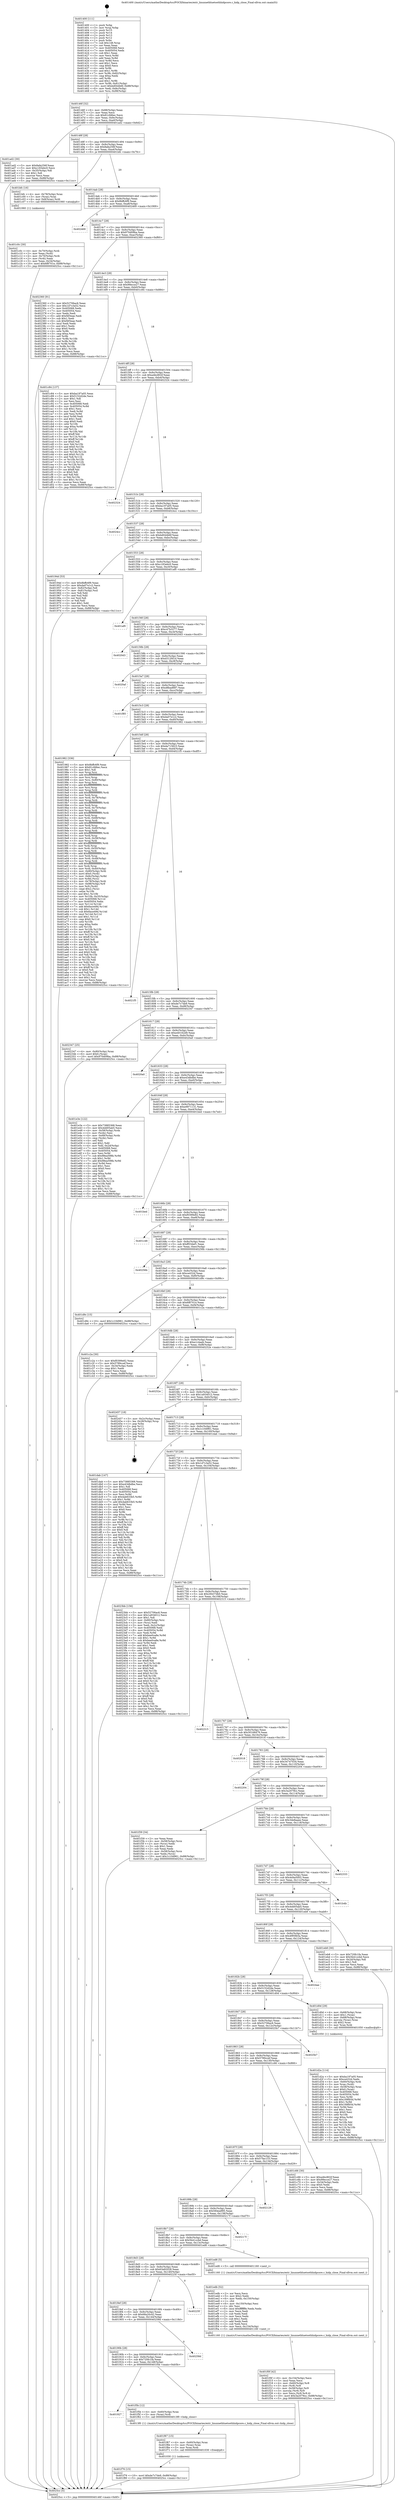 digraph "0x401400" {
  label = "0x401400 (/mnt/c/Users/mathe/Desktop/tcc/POCII/binaries/extr_linuxnetbluetoothhidpcore.c_hidp_close_Final-ollvm.out::main(0))"
  labelloc = "t"
  node[shape=record]

  Entry [label="",width=0.3,height=0.3,shape=circle,fillcolor=black,style=filled]
  "0x40146f" [label="{
     0x40146f [32]\l
     | [instrs]\l
     &nbsp;&nbsp;0x40146f \<+6\>: mov -0x88(%rbp),%eax\l
     &nbsp;&nbsp;0x401475 \<+2\>: mov %eax,%ecx\l
     &nbsp;&nbsp;0x401477 \<+6\>: sub $0x81cfd6ec,%ecx\l
     &nbsp;&nbsp;0x40147d \<+6\>: mov %eax,-0x9c(%rbp)\l
     &nbsp;&nbsp;0x401483 \<+6\>: mov %ecx,-0xa0(%rbp)\l
     &nbsp;&nbsp;0x401489 \<+6\>: je 0000000000401ad2 \<main+0x6d2\>\l
  }"]
  "0x401ad2" [label="{
     0x401ad2 [30]\l
     | [instrs]\l
     &nbsp;&nbsp;0x401ad2 \<+5\>: mov $0x8afa256f,%eax\l
     &nbsp;&nbsp;0x401ad7 \<+5\>: mov $0xc183ebc0,%ecx\l
     &nbsp;&nbsp;0x401adc \<+3\>: mov -0x35(%rbp),%dl\l
     &nbsp;&nbsp;0x401adf \<+3\>: test $0x1,%dl\l
     &nbsp;&nbsp;0x401ae2 \<+3\>: cmovne %ecx,%eax\l
     &nbsp;&nbsp;0x401ae5 \<+6\>: mov %eax,-0x88(%rbp)\l
     &nbsp;&nbsp;0x401aeb \<+5\>: jmp 00000000004025cc \<main+0x11cc\>\l
  }"]
  "0x40148f" [label="{
     0x40148f [28]\l
     | [instrs]\l
     &nbsp;&nbsp;0x40148f \<+5\>: jmp 0000000000401494 \<main+0x94\>\l
     &nbsp;&nbsp;0x401494 \<+6\>: mov -0x9c(%rbp),%eax\l
     &nbsp;&nbsp;0x40149a \<+5\>: sub $0x8afa256f,%eax\l
     &nbsp;&nbsp;0x40149f \<+6\>: mov %eax,-0xa4(%rbp)\l
     &nbsp;&nbsp;0x4014a5 \<+6\>: je 0000000000401bfc \<main+0x7fc\>\l
  }"]
  Exit [label="",width=0.3,height=0.3,shape=circle,fillcolor=black,style=filled,peripheries=2]
  "0x401bfc" [label="{
     0x401bfc [16]\l
     | [instrs]\l
     &nbsp;&nbsp;0x401bfc \<+4\>: mov -0x78(%rbp),%rax\l
     &nbsp;&nbsp;0x401c00 \<+3\>: mov (%rax),%rax\l
     &nbsp;&nbsp;0x401c03 \<+4\>: mov 0x8(%rax),%rdi\l
     &nbsp;&nbsp;0x401c07 \<+5\>: call 0000000000401060 \<atoi@plt\>\l
     | [calls]\l
     &nbsp;&nbsp;0x401060 \{1\} (unknown)\l
  }"]
  "0x4014ab" [label="{
     0x4014ab [28]\l
     | [instrs]\l
     &nbsp;&nbsp;0x4014ab \<+5\>: jmp 00000000004014b0 \<main+0xb0\>\l
     &nbsp;&nbsp;0x4014b0 \<+6\>: mov -0x9c(%rbp),%eax\l
     &nbsp;&nbsp;0x4014b6 \<+5\>: sub $0x8bffc6f9,%eax\l
     &nbsp;&nbsp;0x4014bb \<+6\>: mov %eax,-0xa8(%rbp)\l
     &nbsp;&nbsp;0x4014c1 \<+6\>: je 0000000000402469 \<main+0x1069\>\l
  }"]
  "0x401f76" [label="{
     0x401f76 [15]\l
     | [instrs]\l
     &nbsp;&nbsp;0x401f76 \<+10\>: movl $0xde7c7de9,-0x88(%rbp)\l
     &nbsp;&nbsp;0x401f80 \<+5\>: jmp 00000000004025cc \<main+0x11cc\>\l
  }"]
  "0x402469" [label="{
     0x402469\l
  }", style=dashed]
  "0x4014c7" [label="{
     0x4014c7 [28]\l
     | [instrs]\l
     &nbsp;&nbsp;0x4014c7 \<+5\>: jmp 00000000004014cc \<main+0xcc\>\l
     &nbsp;&nbsp;0x4014cc \<+6\>: mov -0x9c(%rbp),%eax\l
     &nbsp;&nbsp;0x4014d2 \<+5\>: sub $0x970d09ba,%eax\l
     &nbsp;&nbsp;0x4014d7 \<+6\>: mov %eax,-0xac(%rbp)\l
     &nbsp;&nbsp;0x4014dd \<+6\>: je 0000000000402360 \<main+0xf60\>\l
  }"]
  "0x401f67" [label="{
     0x401f67 [15]\l
     | [instrs]\l
     &nbsp;&nbsp;0x401f67 \<+4\>: mov -0x60(%rbp),%rax\l
     &nbsp;&nbsp;0x401f6b \<+3\>: mov (%rax),%rax\l
     &nbsp;&nbsp;0x401f6e \<+3\>: mov %rax,%rdi\l
     &nbsp;&nbsp;0x401f71 \<+5\>: call 0000000000401030 \<free@plt\>\l
     | [calls]\l
     &nbsp;&nbsp;0x401030 \{1\} (unknown)\l
  }"]
  "0x402360" [label="{
     0x402360 [91]\l
     | [instrs]\l
     &nbsp;&nbsp;0x402360 \<+5\>: mov $0x52706ac6,%eax\l
     &nbsp;&nbsp;0x402365 \<+5\>: mov $0x1d7c3a52,%ecx\l
     &nbsp;&nbsp;0x40236a \<+7\>: mov 0x405068,%edx\l
     &nbsp;&nbsp;0x402371 \<+7\>: mov 0x405054,%esi\l
     &nbsp;&nbsp;0x402378 \<+2\>: mov %edx,%edi\l
     &nbsp;&nbsp;0x40237a \<+6\>: add $0xf4f3eae,%edi\l
     &nbsp;&nbsp;0x402380 \<+3\>: sub $0x1,%edi\l
     &nbsp;&nbsp;0x402383 \<+6\>: sub $0xf4f3eae,%edi\l
     &nbsp;&nbsp;0x402389 \<+3\>: imul %edi,%edx\l
     &nbsp;&nbsp;0x40238c \<+3\>: and $0x1,%edx\l
     &nbsp;&nbsp;0x40238f \<+3\>: cmp $0x0,%edx\l
     &nbsp;&nbsp;0x402392 \<+4\>: sete %r8b\l
     &nbsp;&nbsp;0x402396 \<+3\>: cmp $0xa,%esi\l
     &nbsp;&nbsp;0x402399 \<+4\>: setl %r9b\l
     &nbsp;&nbsp;0x40239d \<+3\>: mov %r8b,%r10b\l
     &nbsp;&nbsp;0x4023a0 \<+3\>: and %r9b,%r10b\l
     &nbsp;&nbsp;0x4023a3 \<+3\>: xor %r9b,%r8b\l
     &nbsp;&nbsp;0x4023a6 \<+3\>: or %r8b,%r10b\l
     &nbsp;&nbsp;0x4023a9 \<+4\>: test $0x1,%r10b\l
     &nbsp;&nbsp;0x4023ad \<+3\>: cmovne %ecx,%eax\l
     &nbsp;&nbsp;0x4023b0 \<+6\>: mov %eax,-0x88(%rbp)\l
     &nbsp;&nbsp;0x4023b6 \<+5\>: jmp 00000000004025cc \<main+0x11cc\>\l
  }"]
  "0x4014e3" [label="{
     0x4014e3 [28]\l
     | [instrs]\l
     &nbsp;&nbsp;0x4014e3 \<+5\>: jmp 00000000004014e8 \<main+0xe8\>\l
     &nbsp;&nbsp;0x4014e8 \<+6\>: mov -0x9c(%rbp),%eax\l
     &nbsp;&nbsp;0x4014ee \<+5\>: sub $0x99ecce27,%eax\l
     &nbsp;&nbsp;0x4014f3 \<+6\>: mov %eax,-0xb0(%rbp)\l
     &nbsp;&nbsp;0x4014f9 \<+6\>: je 0000000000401c84 \<main+0x884\>\l
  }"]
  "0x401927" [label="{
     0x401927\l
  }", style=dashed]
  "0x401c84" [label="{
     0x401c84 [137]\l
     | [instrs]\l
     &nbsp;&nbsp;0x401c84 \<+5\>: mov $0xba197a05,%eax\l
     &nbsp;&nbsp;0x401c89 \<+5\>: mov $0x5152d2de,%ecx\l
     &nbsp;&nbsp;0x401c8e \<+2\>: mov $0x1,%dl\l
     &nbsp;&nbsp;0x401c90 \<+2\>: xor %esi,%esi\l
     &nbsp;&nbsp;0x401c92 \<+7\>: mov 0x405068,%edi\l
     &nbsp;&nbsp;0x401c99 \<+8\>: mov 0x405054,%r8d\l
     &nbsp;&nbsp;0x401ca1 \<+3\>: sub $0x1,%esi\l
     &nbsp;&nbsp;0x401ca4 \<+3\>: mov %edi,%r9d\l
     &nbsp;&nbsp;0x401ca7 \<+3\>: add %esi,%r9d\l
     &nbsp;&nbsp;0x401caa \<+4\>: imul %r9d,%edi\l
     &nbsp;&nbsp;0x401cae \<+3\>: and $0x1,%edi\l
     &nbsp;&nbsp;0x401cb1 \<+3\>: cmp $0x0,%edi\l
     &nbsp;&nbsp;0x401cb4 \<+4\>: sete %r10b\l
     &nbsp;&nbsp;0x401cb8 \<+4\>: cmp $0xa,%r8d\l
     &nbsp;&nbsp;0x401cbc \<+4\>: setl %r11b\l
     &nbsp;&nbsp;0x401cc0 \<+3\>: mov %r10b,%bl\l
     &nbsp;&nbsp;0x401cc3 \<+3\>: xor $0xff,%bl\l
     &nbsp;&nbsp;0x401cc6 \<+3\>: mov %r11b,%r14b\l
     &nbsp;&nbsp;0x401cc9 \<+4\>: xor $0xff,%r14b\l
     &nbsp;&nbsp;0x401ccd \<+3\>: xor $0x0,%dl\l
     &nbsp;&nbsp;0x401cd0 \<+3\>: mov %bl,%r15b\l
     &nbsp;&nbsp;0x401cd3 \<+4\>: and $0x0,%r15b\l
     &nbsp;&nbsp;0x401cd7 \<+3\>: and %dl,%r10b\l
     &nbsp;&nbsp;0x401cda \<+3\>: mov %r14b,%r12b\l
     &nbsp;&nbsp;0x401cdd \<+4\>: and $0x0,%r12b\l
     &nbsp;&nbsp;0x401ce1 \<+3\>: and %dl,%r11b\l
     &nbsp;&nbsp;0x401ce4 \<+3\>: or %r10b,%r15b\l
     &nbsp;&nbsp;0x401ce7 \<+3\>: or %r11b,%r12b\l
     &nbsp;&nbsp;0x401cea \<+3\>: xor %r12b,%r15b\l
     &nbsp;&nbsp;0x401ced \<+3\>: or %r14b,%bl\l
     &nbsp;&nbsp;0x401cf0 \<+3\>: xor $0xff,%bl\l
     &nbsp;&nbsp;0x401cf3 \<+3\>: or $0x0,%dl\l
     &nbsp;&nbsp;0x401cf6 \<+2\>: and %dl,%bl\l
     &nbsp;&nbsp;0x401cf8 \<+3\>: or %bl,%r15b\l
     &nbsp;&nbsp;0x401cfb \<+4\>: test $0x1,%r15b\l
     &nbsp;&nbsp;0x401cff \<+3\>: cmovne %ecx,%eax\l
     &nbsp;&nbsp;0x401d02 \<+6\>: mov %eax,-0x88(%rbp)\l
     &nbsp;&nbsp;0x401d08 \<+5\>: jmp 00000000004025cc \<main+0x11cc\>\l
  }"]
  "0x4014ff" [label="{
     0x4014ff [28]\l
     | [instrs]\l
     &nbsp;&nbsp;0x4014ff \<+5\>: jmp 0000000000401504 \<main+0x104\>\l
     &nbsp;&nbsp;0x401504 \<+6\>: mov -0x9c(%rbp),%eax\l
     &nbsp;&nbsp;0x40150a \<+5\>: sub $0xa4bc802f,%eax\l
     &nbsp;&nbsp;0x40150f \<+6\>: mov %eax,-0xb4(%rbp)\l
     &nbsp;&nbsp;0x401515 \<+6\>: je 0000000000402324 \<main+0xf24\>\l
  }"]
  "0x401f5b" [label="{
     0x401f5b [12]\l
     | [instrs]\l
     &nbsp;&nbsp;0x401f5b \<+4\>: mov -0x60(%rbp),%rax\l
     &nbsp;&nbsp;0x401f5f \<+3\>: mov (%rax),%rdi\l
     &nbsp;&nbsp;0x401f62 \<+5\>: call 00000000004013f0 \<hidp_close\>\l
     | [calls]\l
     &nbsp;&nbsp;0x4013f0 \{1\} (/mnt/c/Users/mathe/Desktop/tcc/POCII/binaries/extr_linuxnetbluetoothhidpcore.c_hidp_close_Final-ollvm.out::hidp_close)\l
  }"]
  "0x402324" [label="{
     0x402324\l
  }", style=dashed]
  "0x40151b" [label="{
     0x40151b [28]\l
     | [instrs]\l
     &nbsp;&nbsp;0x40151b \<+5\>: jmp 0000000000401520 \<main+0x120\>\l
     &nbsp;&nbsp;0x401520 \<+6\>: mov -0x9c(%rbp),%eax\l
     &nbsp;&nbsp;0x401526 \<+5\>: sub $0xba197a05,%eax\l
     &nbsp;&nbsp;0x40152b \<+6\>: mov %eax,-0xb8(%rbp)\l
     &nbsp;&nbsp;0x401531 \<+6\>: je 00000000004024cc \<main+0x10cc\>\l
  }"]
  "0x40190b" [label="{
     0x40190b [28]\l
     | [instrs]\l
     &nbsp;&nbsp;0x40190b \<+5\>: jmp 0000000000401910 \<main+0x510\>\l
     &nbsp;&nbsp;0x401910 \<+6\>: mov -0x9c(%rbp),%eax\l
     &nbsp;&nbsp;0x401916 \<+5\>: sub $0x720fc1fa,%eax\l
     &nbsp;&nbsp;0x40191b \<+6\>: mov %eax,-0x148(%rbp)\l
     &nbsp;&nbsp;0x401921 \<+6\>: je 0000000000401f5b \<main+0xb5b\>\l
  }"]
  "0x4024cc" [label="{
     0x4024cc\l
  }", style=dashed]
  "0x401537" [label="{
     0x401537 [28]\l
     | [instrs]\l
     &nbsp;&nbsp;0x401537 \<+5\>: jmp 000000000040153c \<main+0x13c\>\l
     &nbsp;&nbsp;0x40153c \<+6\>: mov -0x9c(%rbp),%eax\l
     &nbsp;&nbsp;0x401542 \<+5\>: sub $0xbd044b6f,%eax\l
     &nbsp;&nbsp;0x401547 \<+6\>: mov %eax,-0xbc(%rbp)\l
     &nbsp;&nbsp;0x40154d \<+6\>: je 000000000040194d \<main+0x54d\>\l
  }"]
  "0x40258d" [label="{
     0x40258d\l
  }", style=dashed]
  "0x40194d" [label="{
     0x40194d [53]\l
     | [instrs]\l
     &nbsp;&nbsp;0x40194d \<+5\>: mov $0x8bffc6f9,%eax\l
     &nbsp;&nbsp;0x401952 \<+5\>: mov $0xda07e1c2,%ecx\l
     &nbsp;&nbsp;0x401957 \<+6\>: mov -0x82(%rbp),%dl\l
     &nbsp;&nbsp;0x40195d \<+7\>: mov -0x81(%rbp),%sil\l
     &nbsp;&nbsp;0x401964 \<+3\>: mov %dl,%dil\l
     &nbsp;&nbsp;0x401967 \<+3\>: and %sil,%dil\l
     &nbsp;&nbsp;0x40196a \<+3\>: xor %sil,%dl\l
     &nbsp;&nbsp;0x40196d \<+3\>: or %dl,%dil\l
     &nbsp;&nbsp;0x401970 \<+4\>: test $0x1,%dil\l
     &nbsp;&nbsp;0x401974 \<+3\>: cmovne %ecx,%eax\l
     &nbsp;&nbsp;0x401977 \<+6\>: mov %eax,-0x88(%rbp)\l
     &nbsp;&nbsp;0x40197d \<+5\>: jmp 00000000004025cc \<main+0x11cc\>\l
  }"]
  "0x401553" [label="{
     0x401553 [28]\l
     | [instrs]\l
     &nbsp;&nbsp;0x401553 \<+5\>: jmp 0000000000401558 \<main+0x158\>\l
     &nbsp;&nbsp;0x401558 \<+6\>: mov -0x9c(%rbp),%eax\l
     &nbsp;&nbsp;0x40155e \<+5\>: sub $0xc183ebc0,%eax\l
     &nbsp;&nbsp;0x401563 \<+6\>: mov %eax,-0xc0(%rbp)\l
     &nbsp;&nbsp;0x401569 \<+6\>: je 0000000000401af0 \<main+0x6f0\>\l
  }"]
  "0x4025cc" [label="{
     0x4025cc [5]\l
     | [instrs]\l
     &nbsp;&nbsp;0x4025cc \<+5\>: jmp 000000000040146f \<main+0x6f\>\l
  }"]
  "0x401400" [label="{
     0x401400 [111]\l
     | [instrs]\l
     &nbsp;&nbsp;0x401400 \<+1\>: push %rbp\l
     &nbsp;&nbsp;0x401401 \<+3\>: mov %rsp,%rbp\l
     &nbsp;&nbsp;0x401404 \<+2\>: push %r15\l
     &nbsp;&nbsp;0x401406 \<+2\>: push %r14\l
     &nbsp;&nbsp;0x401408 \<+2\>: push %r13\l
     &nbsp;&nbsp;0x40140a \<+2\>: push %r12\l
     &nbsp;&nbsp;0x40140c \<+1\>: push %rbx\l
     &nbsp;&nbsp;0x40140d \<+7\>: sub $0x148,%rsp\l
     &nbsp;&nbsp;0x401414 \<+2\>: xor %eax,%eax\l
     &nbsp;&nbsp;0x401416 \<+7\>: mov 0x405068,%ecx\l
     &nbsp;&nbsp;0x40141d \<+7\>: mov 0x405054,%edx\l
     &nbsp;&nbsp;0x401424 \<+3\>: sub $0x1,%eax\l
     &nbsp;&nbsp;0x401427 \<+3\>: mov %ecx,%r8d\l
     &nbsp;&nbsp;0x40142a \<+3\>: add %eax,%r8d\l
     &nbsp;&nbsp;0x40142d \<+4\>: imul %r8d,%ecx\l
     &nbsp;&nbsp;0x401431 \<+3\>: and $0x1,%ecx\l
     &nbsp;&nbsp;0x401434 \<+3\>: cmp $0x0,%ecx\l
     &nbsp;&nbsp;0x401437 \<+4\>: sete %r9b\l
     &nbsp;&nbsp;0x40143b \<+4\>: and $0x1,%r9b\l
     &nbsp;&nbsp;0x40143f \<+7\>: mov %r9b,-0x82(%rbp)\l
     &nbsp;&nbsp;0x401446 \<+3\>: cmp $0xa,%edx\l
     &nbsp;&nbsp;0x401449 \<+4\>: setl %r9b\l
     &nbsp;&nbsp;0x40144d \<+4\>: and $0x1,%r9b\l
     &nbsp;&nbsp;0x401451 \<+7\>: mov %r9b,-0x81(%rbp)\l
     &nbsp;&nbsp;0x401458 \<+10\>: movl $0xbd044b6f,-0x88(%rbp)\l
     &nbsp;&nbsp;0x401462 \<+6\>: mov %edi,-0x8c(%rbp)\l
     &nbsp;&nbsp;0x401468 \<+7\>: mov %rsi,-0x98(%rbp)\l
  }"]
  "0x4018ef" [label="{
     0x4018ef [28]\l
     | [instrs]\l
     &nbsp;&nbsp;0x4018ef \<+5\>: jmp 00000000004018f4 \<main+0x4f4\>\l
     &nbsp;&nbsp;0x4018f4 \<+6\>: mov -0x9c(%rbp),%eax\l
     &nbsp;&nbsp;0x4018fa \<+5\>: sub $0x68a20c42,%eax\l
     &nbsp;&nbsp;0x4018ff \<+6\>: mov %eax,-0x144(%rbp)\l
     &nbsp;&nbsp;0x401905 \<+6\>: je 000000000040258d \<main+0x118d\>\l
  }"]
  "0x401af0" [label="{
     0x401af0\l
  }", style=dashed]
  "0x40156f" [label="{
     0x40156f [28]\l
     | [instrs]\l
     &nbsp;&nbsp;0x40156f \<+5\>: jmp 0000000000401574 \<main+0x174\>\l
     &nbsp;&nbsp;0x401574 \<+6\>: mov -0x9c(%rbp),%eax\l
     &nbsp;&nbsp;0x40157a \<+5\>: sub $0xc47b3277,%eax\l
     &nbsp;&nbsp;0x40157f \<+6\>: mov %eax,-0xc4(%rbp)\l
     &nbsp;&nbsp;0x401585 \<+6\>: je 00000000004020d3 \<main+0xcd3\>\l
  }"]
  "0x40225f" [label="{
     0x40225f\l
  }", style=dashed]
  "0x4020d3" [label="{
     0x4020d3\l
  }", style=dashed]
  "0x40158b" [label="{
     0x40158b [28]\l
     | [instrs]\l
     &nbsp;&nbsp;0x40158b \<+5\>: jmp 0000000000401590 \<main+0x190\>\l
     &nbsp;&nbsp;0x401590 \<+6\>: mov -0x9c(%rbp),%eax\l
     &nbsp;&nbsp;0x401596 \<+5\>: sub $0xd312fd1d,%eax\l
     &nbsp;&nbsp;0x40159b \<+6\>: mov %eax,-0xc8(%rbp)\l
     &nbsp;&nbsp;0x4015a1 \<+6\>: je 00000000004020af \<main+0xcaf\>\l
  }"]
  "0x401f0f" [label="{
     0x401f0f [42]\l
     | [instrs]\l
     &nbsp;&nbsp;0x401f0f \<+6\>: mov -0x154(%rbp),%ecx\l
     &nbsp;&nbsp;0x401f15 \<+3\>: imul %eax,%ecx\l
     &nbsp;&nbsp;0x401f18 \<+4\>: mov -0x60(%rbp),%r8\l
     &nbsp;&nbsp;0x401f1c \<+3\>: mov (%r8),%r8\l
     &nbsp;&nbsp;0x401f1f \<+4\>: mov -0x58(%rbp),%r9\l
     &nbsp;&nbsp;0x401f23 \<+3\>: movslq (%r9),%r9\l
     &nbsp;&nbsp;0x401f26 \<+4\>: mov %ecx,(%r8,%r9,4)\l
     &nbsp;&nbsp;0x401f2a \<+10\>: movl $0x3a2079cc,-0x88(%rbp)\l
     &nbsp;&nbsp;0x401f34 \<+5\>: jmp 00000000004025cc \<main+0x11cc\>\l
  }"]
  "0x4020af" [label="{
     0x4020af\l
  }", style=dashed]
  "0x4015a7" [label="{
     0x4015a7 [28]\l
     | [instrs]\l
     &nbsp;&nbsp;0x4015a7 \<+5\>: jmp 00000000004015ac \<main+0x1ac\>\l
     &nbsp;&nbsp;0x4015ac \<+6\>: mov -0x9c(%rbp),%eax\l
     &nbsp;&nbsp;0x4015b2 \<+5\>: sub $0xd8bad687,%eax\l
     &nbsp;&nbsp;0x4015b7 \<+6\>: mov %eax,-0xcc(%rbp)\l
     &nbsp;&nbsp;0x4015bd \<+6\>: je 0000000000401f85 \<main+0xb85\>\l
  }"]
  "0x401edb" [label="{
     0x401edb [52]\l
     | [instrs]\l
     &nbsp;&nbsp;0x401edb \<+2\>: xor %ecx,%ecx\l
     &nbsp;&nbsp;0x401edd \<+5\>: mov $0x2,%edx\l
     &nbsp;&nbsp;0x401ee2 \<+6\>: mov %edx,-0x150(%rbp)\l
     &nbsp;&nbsp;0x401ee8 \<+1\>: cltd\l
     &nbsp;&nbsp;0x401ee9 \<+6\>: mov -0x150(%rbp),%esi\l
     &nbsp;&nbsp;0x401eef \<+2\>: idiv %esi\l
     &nbsp;&nbsp;0x401ef1 \<+6\>: imul $0xfffffffe,%edx,%edx\l
     &nbsp;&nbsp;0x401ef7 \<+2\>: mov %ecx,%edi\l
     &nbsp;&nbsp;0x401ef9 \<+2\>: sub %edx,%edi\l
     &nbsp;&nbsp;0x401efb \<+2\>: mov %ecx,%edx\l
     &nbsp;&nbsp;0x401efd \<+3\>: sub $0x1,%edx\l
     &nbsp;&nbsp;0x401f00 \<+2\>: add %edx,%edi\l
     &nbsp;&nbsp;0x401f02 \<+2\>: sub %edi,%ecx\l
     &nbsp;&nbsp;0x401f04 \<+6\>: mov %ecx,-0x154(%rbp)\l
     &nbsp;&nbsp;0x401f0a \<+5\>: call 0000000000401160 \<next_i\>\l
     | [calls]\l
     &nbsp;&nbsp;0x401160 \{1\} (/mnt/c/Users/mathe/Desktop/tcc/POCII/binaries/extr_linuxnetbluetoothhidpcore.c_hidp_close_Final-ollvm.out::next_i)\l
  }"]
  "0x401f85" [label="{
     0x401f85\l
  }", style=dashed]
  "0x4015c3" [label="{
     0x4015c3 [28]\l
     | [instrs]\l
     &nbsp;&nbsp;0x4015c3 \<+5\>: jmp 00000000004015c8 \<main+0x1c8\>\l
     &nbsp;&nbsp;0x4015c8 \<+6\>: mov -0x9c(%rbp),%eax\l
     &nbsp;&nbsp;0x4015ce \<+5\>: sub $0xda07e1c2,%eax\l
     &nbsp;&nbsp;0x4015d3 \<+6\>: mov %eax,-0xd0(%rbp)\l
     &nbsp;&nbsp;0x4015d9 \<+6\>: je 0000000000401982 \<main+0x582\>\l
  }"]
  "0x4018d3" [label="{
     0x4018d3 [28]\l
     | [instrs]\l
     &nbsp;&nbsp;0x4018d3 \<+5\>: jmp 00000000004018d8 \<main+0x4d8\>\l
     &nbsp;&nbsp;0x4018d8 \<+6\>: mov -0x9c(%rbp),%eax\l
     &nbsp;&nbsp;0x4018de \<+5\>: sub $0x63a92028,%eax\l
     &nbsp;&nbsp;0x4018e3 \<+6\>: mov %eax,-0x140(%rbp)\l
     &nbsp;&nbsp;0x4018e9 \<+6\>: je 000000000040225f \<main+0xe5f\>\l
  }"]
  "0x401982" [label="{
     0x401982 [336]\l
     | [instrs]\l
     &nbsp;&nbsp;0x401982 \<+5\>: mov $0x8bffc6f9,%eax\l
     &nbsp;&nbsp;0x401987 \<+5\>: mov $0x81cfd6ec,%ecx\l
     &nbsp;&nbsp;0x40198c \<+2\>: mov $0x1,%dl\l
     &nbsp;&nbsp;0x40198e \<+3\>: mov %rsp,%rsi\l
     &nbsp;&nbsp;0x401991 \<+4\>: add $0xfffffffffffffff0,%rsi\l
     &nbsp;&nbsp;0x401995 \<+3\>: mov %rsi,%rsp\l
     &nbsp;&nbsp;0x401998 \<+4\>: mov %rsi,-0x80(%rbp)\l
     &nbsp;&nbsp;0x40199c \<+3\>: mov %rsp,%rsi\l
     &nbsp;&nbsp;0x40199f \<+4\>: add $0xfffffffffffffff0,%rsi\l
     &nbsp;&nbsp;0x4019a3 \<+3\>: mov %rsi,%rsp\l
     &nbsp;&nbsp;0x4019a6 \<+3\>: mov %rsp,%rdi\l
     &nbsp;&nbsp;0x4019a9 \<+4\>: add $0xfffffffffffffff0,%rdi\l
     &nbsp;&nbsp;0x4019ad \<+3\>: mov %rdi,%rsp\l
     &nbsp;&nbsp;0x4019b0 \<+4\>: mov %rdi,-0x78(%rbp)\l
     &nbsp;&nbsp;0x4019b4 \<+3\>: mov %rsp,%rdi\l
     &nbsp;&nbsp;0x4019b7 \<+4\>: add $0xfffffffffffffff0,%rdi\l
     &nbsp;&nbsp;0x4019bb \<+3\>: mov %rdi,%rsp\l
     &nbsp;&nbsp;0x4019be \<+4\>: mov %rdi,-0x70(%rbp)\l
     &nbsp;&nbsp;0x4019c2 \<+3\>: mov %rsp,%rdi\l
     &nbsp;&nbsp;0x4019c5 \<+4\>: add $0xfffffffffffffff0,%rdi\l
     &nbsp;&nbsp;0x4019c9 \<+3\>: mov %rdi,%rsp\l
     &nbsp;&nbsp;0x4019cc \<+4\>: mov %rdi,-0x68(%rbp)\l
     &nbsp;&nbsp;0x4019d0 \<+3\>: mov %rsp,%rdi\l
     &nbsp;&nbsp;0x4019d3 \<+4\>: add $0xfffffffffffffff0,%rdi\l
     &nbsp;&nbsp;0x4019d7 \<+3\>: mov %rdi,%rsp\l
     &nbsp;&nbsp;0x4019da \<+4\>: mov %rdi,-0x60(%rbp)\l
     &nbsp;&nbsp;0x4019de \<+3\>: mov %rsp,%rdi\l
     &nbsp;&nbsp;0x4019e1 \<+4\>: add $0xfffffffffffffff0,%rdi\l
     &nbsp;&nbsp;0x4019e5 \<+3\>: mov %rdi,%rsp\l
     &nbsp;&nbsp;0x4019e8 \<+4\>: mov %rdi,-0x58(%rbp)\l
     &nbsp;&nbsp;0x4019ec \<+3\>: mov %rsp,%rdi\l
     &nbsp;&nbsp;0x4019ef \<+4\>: add $0xfffffffffffffff0,%rdi\l
     &nbsp;&nbsp;0x4019f3 \<+3\>: mov %rdi,%rsp\l
     &nbsp;&nbsp;0x4019f6 \<+4\>: mov %rdi,-0x50(%rbp)\l
     &nbsp;&nbsp;0x4019fa \<+3\>: mov %rsp,%rdi\l
     &nbsp;&nbsp;0x4019fd \<+4\>: add $0xfffffffffffffff0,%rdi\l
     &nbsp;&nbsp;0x401a01 \<+3\>: mov %rdi,%rsp\l
     &nbsp;&nbsp;0x401a04 \<+4\>: mov %rdi,-0x48(%rbp)\l
     &nbsp;&nbsp;0x401a08 \<+3\>: mov %rsp,%rdi\l
     &nbsp;&nbsp;0x401a0b \<+4\>: add $0xfffffffffffffff0,%rdi\l
     &nbsp;&nbsp;0x401a0f \<+3\>: mov %rdi,%rsp\l
     &nbsp;&nbsp;0x401a12 \<+4\>: mov %rdi,-0x40(%rbp)\l
     &nbsp;&nbsp;0x401a16 \<+4\>: mov -0x80(%rbp),%rdi\l
     &nbsp;&nbsp;0x401a1a \<+6\>: movl $0x0,(%rdi)\l
     &nbsp;&nbsp;0x401a20 \<+7\>: mov -0x8c(%rbp),%r8d\l
     &nbsp;&nbsp;0x401a27 \<+3\>: mov %r8d,(%rsi)\l
     &nbsp;&nbsp;0x401a2a \<+4\>: mov -0x78(%rbp),%rdi\l
     &nbsp;&nbsp;0x401a2e \<+7\>: mov -0x98(%rbp),%r9\l
     &nbsp;&nbsp;0x401a35 \<+3\>: mov %r9,(%rdi)\l
     &nbsp;&nbsp;0x401a38 \<+3\>: cmpl $0x2,(%rsi)\l
     &nbsp;&nbsp;0x401a3b \<+4\>: setne %r10b\l
     &nbsp;&nbsp;0x401a3f \<+4\>: and $0x1,%r10b\l
     &nbsp;&nbsp;0x401a43 \<+4\>: mov %r10b,-0x35(%rbp)\l
     &nbsp;&nbsp;0x401a47 \<+8\>: mov 0x405068,%r11d\l
     &nbsp;&nbsp;0x401a4f \<+7\>: mov 0x405054,%ebx\l
     &nbsp;&nbsp;0x401a56 \<+3\>: mov %r11d,%r14d\l
     &nbsp;&nbsp;0x401a59 \<+7\>: add $0x6ace49d,%r14d\l
     &nbsp;&nbsp;0x401a60 \<+4\>: sub $0x1,%r14d\l
     &nbsp;&nbsp;0x401a64 \<+7\>: sub $0x6ace49d,%r14d\l
     &nbsp;&nbsp;0x401a6b \<+4\>: imul %r14d,%r11d\l
     &nbsp;&nbsp;0x401a6f \<+4\>: and $0x1,%r11d\l
     &nbsp;&nbsp;0x401a73 \<+4\>: cmp $0x0,%r11d\l
     &nbsp;&nbsp;0x401a77 \<+4\>: sete %r10b\l
     &nbsp;&nbsp;0x401a7b \<+3\>: cmp $0xa,%ebx\l
     &nbsp;&nbsp;0x401a7e \<+4\>: setl %r15b\l
     &nbsp;&nbsp;0x401a82 \<+3\>: mov %r10b,%r12b\l
     &nbsp;&nbsp;0x401a85 \<+4\>: xor $0xff,%r12b\l
     &nbsp;&nbsp;0x401a89 \<+3\>: mov %r15b,%r13b\l
     &nbsp;&nbsp;0x401a8c \<+4\>: xor $0xff,%r13b\l
     &nbsp;&nbsp;0x401a90 \<+3\>: xor $0x0,%dl\l
     &nbsp;&nbsp;0x401a93 \<+3\>: mov %r12b,%sil\l
     &nbsp;&nbsp;0x401a96 \<+4\>: and $0x0,%sil\l
     &nbsp;&nbsp;0x401a9a \<+3\>: and %dl,%r10b\l
     &nbsp;&nbsp;0x401a9d \<+3\>: mov %r13b,%dil\l
     &nbsp;&nbsp;0x401aa0 \<+4\>: and $0x0,%dil\l
     &nbsp;&nbsp;0x401aa4 \<+3\>: and %dl,%r15b\l
     &nbsp;&nbsp;0x401aa7 \<+3\>: or %r10b,%sil\l
     &nbsp;&nbsp;0x401aaa \<+3\>: or %r15b,%dil\l
     &nbsp;&nbsp;0x401aad \<+3\>: xor %dil,%sil\l
     &nbsp;&nbsp;0x401ab0 \<+3\>: or %r13b,%r12b\l
     &nbsp;&nbsp;0x401ab3 \<+4\>: xor $0xff,%r12b\l
     &nbsp;&nbsp;0x401ab7 \<+3\>: or $0x0,%dl\l
     &nbsp;&nbsp;0x401aba \<+3\>: and %dl,%r12b\l
     &nbsp;&nbsp;0x401abd \<+3\>: or %r12b,%sil\l
     &nbsp;&nbsp;0x401ac0 \<+4\>: test $0x1,%sil\l
     &nbsp;&nbsp;0x401ac4 \<+3\>: cmovne %ecx,%eax\l
     &nbsp;&nbsp;0x401ac7 \<+6\>: mov %eax,-0x88(%rbp)\l
     &nbsp;&nbsp;0x401acd \<+5\>: jmp 00000000004025cc \<main+0x11cc\>\l
  }"]
  "0x4015df" [label="{
     0x4015df [28]\l
     | [instrs]\l
     &nbsp;&nbsp;0x4015df \<+5\>: jmp 00000000004015e4 \<main+0x1e4\>\l
     &nbsp;&nbsp;0x4015e4 \<+6\>: mov -0x9c(%rbp),%eax\l
     &nbsp;&nbsp;0x4015ea \<+5\>: sub $0xda715623,%eax\l
     &nbsp;&nbsp;0x4015ef \<+6\>: mov %eax,-0xd4(%rbp)\l
     &nbsp;&nbsp;0x4015f5 \<+6\>: je 00000000004021f5 \<main+0xdf5\>\l
  }"]
  "0x401ed6" [label="{
     0x401ed6 [5]\l
     | [instrs]\l
     &nbsp;&nbsp;0x401ed6 \<+5\>: call 0000000000401160 \<next_i\>\l
     | [calls]\l
     &nbsp;&nbsp;0x401160 \{1\} (/mnt/c/Users/mathe/Desktop/tcc/POCII/binaries/extr_linuxnetbluetoothhidpcore.c_hidp_close_Final-ollvm.out::next_i)\l
  }"]
  "0x401c0c" [label="{
     0x401c0c [30]\l
     | [instrs]\l
     &nbsp;&nbsp;0x401c0c \<+4\>: mov -0x70(%rbp),%rdi\l
     &nbsp;&nbsp;0x401c10 \<+2\>: mov %eax,(%rdi)\l
     &nbsp;&nbsp;0x401c12 \<+4\>: mov -0x70(%rbp),%rdi\l
     &nbsp;&nbsp;0x401c16 \<+2\>: mov (%rdi),%eax\l
     &nbsp;&nbsp;0x401c18 \<+3\>: mov %eax,-0x34(%rbp)\l
     &nbsp;&nbsp;0x401c1b \<+10\>: movl $0x6f8701e,-0x88(%rbp)\l
     &nbsp;&nbsp;0x401c25 \<+5\>: jmp 00000000004025cc \<main+0x11cc\>\l
  }"]
  "0x4018b7" [label="{
     0x4018b7 [28]\l
     | [instrs]\l
     &nbsp;&nbsp;0x4018b7 \<+5\>: jmp 00000000004018bc \<main+0x4bc\>\l
     &nbsp;&nbsp;0x4018bc \<+6\>: mov -0x9c(%rbp),%eax\l
     &nbsp;&nbsp;0x4018c2 \<+5\>: sub $0x5b41ccbd,%eax\l
     &nbsp;&nbsp;0x4018c7 \<+6\>: mov %eax,-0x13c(%rbp)\l
     &nbsp;&nbsp;0x4018cd \<+6\>: je 0000000000401ed6 \<main+0xad6\>\l
  }"]
  "0x4021f5" [label="{
     0x4021f5\l
  }", style=dashed]
  "0x4015fb" [label="{
     0x4015fb [28]\l
     | [instrs]\l
     &nbsp;&nbsp;0x4015fb \<+5\>: jmp 0000000000401600 \<main+0x200\>\l
     &nbsp;&nbsp;0x401600 \<+6\>: mov -0x9c(%rbp),%eax\l
     &nbsp;&nbsp;0x401606 \<+5\>: sub $0xde7c7de9,%eax\l
     &nbsp;&nbsp;0x40160b \<+6\>: mov %eax,-0xd8(%rbp)\l
     &nbsp;&nbsp;0x401611 \<+6\>: je 0000000000402347 \<main+0xf47\>\l
  }"]
  "0x40217f" [label="{
     0x40217f\l
  }", style=dashed]
  "0x402347" [label="{
     0x402347 [25]\l
     | [instrs]\l
     &nbsp;&nbsp;0x402347 \<+4\>: mov -0x80(%rbp),%rax\l
     &nbsp;&nbsp;0x40234b \<+6\>: movl $0x0,(%rax)\l
     &nbsp;&nbsp;0x402351 \<+10\>: movl $0x970d09ba,-0x88(%rbp)\l
     &nbsp;&nbsp;0x40235b \<+5\>: jmp 00000000004025cc \<main+0x11cc\>\l
  }"]
  "0x401617" [label="{
     0x401617 [28]\l
     | [instrs]\l
     &nbsp;&nbsp;0x401617 \<+5\>: jmp 000000000040161c \<main+0x21c\>\l
     &nbsp;&nbsp;0x40161c \<+6\>: mov -0x9c(%rbp),%eax\l
     &nbsp;&nbsp;0x401622 \<+5\>: sub $0xe40162d9,%eax\l
     &nbsp;&nbsp;0x401627 \<+6\>: mov %eax,-0xdc(%rbp)\l
     &nbsp;&nbsp;0x40162d \<+6\>: je 00000000004020a0 \<main+0xca0\>\l
  }"]
  "0x40189b" [label="{
     0x40189b [28]\l
     | [instrs]\l
     &nbsp;&nbsp;0x40189b \<+5\>: jmp 00000000004018a0 \<main+0x4a0\>\l
     &nbsp;&nbsp;0x4018a0 \<+6\>: mov -0x9c(%rbp),%eax\l
     &nbsp;&nbsp;0x4018a6 \<+5\>: sub $0x584ea995,%eax\l
     &nbsp;&nbsp;0x4018ab \<+6\>: mov %eax,-0x138(%rbp)\l
     &nbsp;&nbsp;0x4018b1 \<+6\>: je 000000000040217f \<main+0xd7f\>\l
  }"]
  "0x4020a0" [label="{
     0x4020a0\l
  }", style=dashed]
  "0x401633" [label="{
     0x401633 [28]\l
     | [instrs]\l
     &nbsp;&nbsp;0x401633 \<+5\>: jmp 0000000000401638 \<main+0x238\>\l
     &nbsp;&nbsp;0x401638 \<+6\>: mov -0x9c(%rbp),%eax\l
     &nbsp;&nbsp;0x40163e \<+5\>: sub $0xe43dbdbe,%eax\l
     &nbsp;&nbsp;0x401643 \<+6\>: mov %eax,-0xe0(%rbp)\l
     &nbsp;&nbsp;0x401649 \<+6\>: je 0000000000401e3e \<main+0xa3e\>\l
  }"]
  "0x402129" [label="{
     0x402129\l
  }", style=dashed]
  "0x401e3e" [label="{
     0x401e3e [122]\l
     | [instrs]\l
     &nbsp;&nbsp;0x401e3e \<+5\>: mov $0x73885368,%eax\l
     &nbsp;&nbsp;0x401e43 \<+5\>: mov $0x4dd05ab5,%ecx\l
     &nbsp;&nbsp;0x401e48 \<+4\>: mov -0x58(%rbp),%rdx\l
     &nbsp;&nbsp;0x401e4c \<+2\>: mov (%rdx),%esi\l
     &nbsp;&nbsp;0x401e4e \<+4\>: mov -0x68(%rbp),%rdx\l
     &nbsp;&nbsp;0x401e52 \<+2\>: cmp (%rdx),%esi\l
     &nbsp;&nbsp;0x401e54 \<+4\>: setl %dil\l
     &nbsp;&nbsp;0x401e58 \<+4\>: and $0x1,%dil\l
     &nbsp;&nbsp;0x401e5c \<+4\>: mov %dil,-0x2d(%rbp)\l
     &nbsp;&nbsp;0x401e60 \<+7\>: mov 0x405068,%esi\l
     &nbsp;&nbsp;0x401e67 \<+8\>: mov 0x405054,%r8d\l
     &nbsp;&nbsp;0x401e6f \<+3\>: mov %esi,%r9d\l
     &nbsp;&nbsp;0x401e72 \<+7\>: sub $0x98ea598b,%r9d\l
     &nbsp;&nbsp;0x401e79 \<+4\>: sub $0x1,%r9d\l
     &nbsp;&nbsp;0x401e7d \<+7\>: add $0x98ea598b,%r9d\l
     &nbsp;&nbsp;0x401e84 \<+4\>: imul %r9d,%esi\l
     &nbsp;&nbsp;0x401e88 \<+3\>: and $0x1,%esi\l
     &nbsp;&nbsp;0x401e8b \<+3\>: cmp $0x0,%esi\l
     &nbsp;&nbsp;0x401e8e \<+4\>: sete %dil\l
     &nbsp;&nbsp;0x401e92 \<+4\>: cmp $0xa,%r8d\l
     &nbsp;&nbsp;0x401e96 \<+4\>: setl %r10b\l
     &nbsp;&nbsp;0x401e9a \<+3\>: mov %dil,%r11b\l
     &nbsp;&nbsp;0x401e9d \<+3\>: and %r10b,%r11b\l
     &nbsp;&nbsp;0x401ea0 \<+3\>: xor %r10b,%dil\l
     &nbsp;&nbsp;0x401ea3 \<+3\>: or %dil,%r11b\l
     &nbsp;&nbsp;0x401ea6 \<+4\>: test $0x1,%r11b\l
     &nbsp;&nbsp;0x401eaa \<+3\>: cmovne %ecx,%eax\l
     &nbsp;&nbsp;0x401ead \<+6\>: mov %eax,-0x88(%rbp)\l
     &nbsp;&nbsp;0x401eb3 \<+5\>: jmp 00000000004025cc \<main+0x11cc\>\l
  }"]
  "0x40164f" [label="{
     0x40164f [28]\l
     | [instrs]\l
     &nbsp;&nbsp;0x40164f \<+5\>: jmp 0000000000401654 \<main+0x254\>\l
     &nbsp;&nbsp;0x401654 \<+6\>: mov -0x9c(%rbp),%eax\l
     &nbsp;&nbsp;0x40165a \<+5\>: sub $0xe9971131,%eax\l
     &nbsp;&nbsp;0x40165f \<+6\>: mov %eax,-0xe4(%rbp)\l
     &nbsp;&nbsp;0x401665 \<+6\>: je 0000000000401bed \<main+0x7ed\>\l
  }"]
  "0x401d2a" [label="{
     0x401d2a [114]\l
     | [instrs]\l
     &nbsp;&nbsp;0x401d2a \<+5\>: mov $0xba197a05,%ecx\l
     &nbsp;&nbsp;0x401d2f \<+5\>: mov $0xce432d,%edx\l
     &nbsp;&nbsp;0x401d34 \<+4\>: mov -0x60(%rbp),%rdi\l
     &nbsp;&nbsp;0x401d38 \<+3\>: mov %rax,(%rdi)\l
     &nbsp;&nbsp;0x401d3b \<+4\>: mov -0x58(%rbp),%rax\l
     &nbsp;&nbsp;0x401d3f \<+6\>: movl $0x0,(%rax)\l
     &nbsp;&nbsp;0x401d45 \<+7\>: mov 0x405068,%esi\l
     &nbsp;&nbsp;0x401d4c \<+8\>: mov 0x405054,%r8d\l
     &nbsp;&nbsp;0x401d54 \<+3\>: mov %esi,%r9d\l
     &nbsp;&nbsp;0x401d57 \<+7\>: add $0x168fb5d,%r9d\l
     &nbsp;&nbsp;0x401d5e \<+4\>: sub $0x1,%r9d\l
     &nbsp;&nbsp;0x401d62 \<+7\>: sub $0x168fb5d,%r9d\l
     &nbsp;&nbsp;0x401d69 \<+4\>: imul %r9d,%esi\l
     &nbsp;&nbsp;0x401d6d \<+3\>: and $0x1,%esi\l
     &nbsp;&nbsp;0x401d70 \<+3\>: cmp $0x0,%esi\l
     &nbsp;&nbsp;0x401d73 \<+4\>: sete %r10b\l
     &nbsp;&nbsp;0x401d77 \<+4\>: cmp $0xa,%r8d\l
     &nbsp;&nbsp;0x401d7b \<+4\>: setl %r11b\l
     &nbsp;&nbsp;0x401d7f \<+3\>: mov %r10b,%bl\l
     &nbsp;&nbsp;0x401d82 \<+3\>: and %r11b,%bl\l
     &nbsp;&nbsp;0x401d85 \<+3\>: xor %r11b,%r10b\l
     &nbsp;&nbsp;0x401d88 \<+3\>: or %r10b,%bl\l
     &nbsp;&nbsp;0x401d8b \<+3\>: test $0x1,%bl\l
     &nbsp;&nbsp;0x401d8e \<+3\>: cmovne %edx,%ecx\l
     &nbsp;&nbsp;0x401d91 \<+6\>: mov %ecx,-0x88(%rbp)\l
     &nbsp;&nbsp;0x401d97 \<+5\>: jmp 00000000004025cc \<main+0x11cc\>\l
  }"]
  "0x401bed" [label="{
     0x401bed\l
  }", style=dashed]
  "0x40166b" [label="{
     0x40166b [28]\l
     | [instrs]\l
     &nbsp;&nbsp;0x40166b \<+5\>: jmp 0000000000401670 \<main+0x270\>\l
     &nbsp;&nbsp;0x401670 \<+6\>: mov -0x9c(%rbp),%eax\l
     &nbsp;&nbsp;0x401676 \<+5\>: sub $0xf0399e82,%eax\l
     &nbsp;&nbsp;0x40167b \<+6\>: mov %eax,-0xe8(%rbp)\l
     &nbsp;&nbsp;0x401681 \<+6\>: je 0000000000401c48 \<main+0x848\>\l
  }"]
  "0x40187f" [label="{
     0x40187f [28]\l
     | [instrs]\l
     &nbsp;&nbsp;0x40187f \<+5\>: jmp 0000000000401884 \<main+0x484\>\l
     &nbsp;&nbsp;0x401884 \<+6\>: mov -0x9c(%rbp),%eax\l
     &nbsp;&nbsp;0x40188a \<+5\>: sub $0x57fac153,%eax\l
     &nbsp;&nbsp;0x40188f \<+6\>: mov %eax,-0x134(%rbp)\l
     &nbsp;&nbsp;0x401895 \<+6\>: je 0000000000402129 \<main+0xd29\>\l
  }"]
  "0x401c48" [label="{
     0x401c48\l
  }", style=dashed]
  "0x401687" [label="{
     0x401687 [28]\l
     | [instrs]\l
     &nbsp;&nbsp;0x401687 \<+5\>: jmp 000000000040168c \<main+0x28c\>\l
     &nbsp;&nbsp;0x40168c \<+6\>: mov -0x9c(%rbp),%eax\l
     &nbsp;&nbsp;0x401692 \<+5\>: sub $0xff33def1,%eax\l
     &nbsp;&nbsp;0x401697 \<+6\>: mov %eax,-0xec(%rbp)\l
     &nbsp;&nbsp;0x40169d \<+6\>: je 000000000040256b \<main+0x116b\>\l
  }"]
  "0x401c66" [label="{
     0x401c66 [30]\l
     | [instrs]\l
     &nbsp;&nbsp;0x401c66 \<+5\>: mov $0xa4bc802f,%eax\l
     &nbsp;&nbsp;0x401c6b \<+5\>: mov $0x99ecce27,%ecx\l
     &nbsp;&nbsp;0x401c70 \<+3\>: mov -0x34(%rbp),%edx\l
     &nbsp;&nbsp;0x401c73 \<+3\>: cmp $0x0,%edx\l
     &nbsp;&nbsp;0x401c76 \<+3\>: cmove %ecx,%eax\l
     &nbsp;&nbsp;0x401c79 \<+6\>: mov %eax,-0x88(%rbp)\l
     &nbsp;&nbsp;0x401c7f \<+5\>: jmp 00000000004025cc \<main+0x11cc\>\l
  }"]
  "0x40256b" [label="{
     0x40256b\l
  }", style=dashed]
  "0x4016a3" [label="{
     0x4016a3 [28]\l
     | [instrs]\l
     &nbsp;&nbsp;0x4016a3 \<+5\>: jmp 00000000004016a8 \<main+0x2a8\>\l
     &nbsp;&nbsp;0x4016a8 \<+6\>: mov -0x9c(%rbp),%eax\l
     &nbsp;&nbsp;0x4016ae \<+5\>: sub $0xce432d,%eax\l
     &nbsp;&nbsp;0x4016b3 \<+6\>: mov %eax,-0xf0(%rbp)\l
     &nbsp;&nbsp;0x4016b9 \<+6\>: je 0000000000401d9c \<main+0x99c\>\l
  }"]
  "0x401863" [label="{
     0x401863 [28]\l
     | [instrs]\l
     &nbsp;&nbsp;0x401863 \<+5\>: jmp 0000000000401868 \<main+0x468\>\l
     &nbsp;&nbsp;0x401868 \<+6\>: mov -0x9c(%rbp),%eax\l
     &nbsp;&nbsp;0x40186e \<+5\>: sub $0x5789ccef,%eax\l
     &nbsp;&nbsp;0x401873 \<+6\>: mov %eax,-0x130(%rbp)\l
     &nbsp;&nbsp;0x401879 \<+6\>: je 0000000000401c66 \<main+0x866\>\l
  }"]
  "0x401d9c" [label="{
     0x401d9c [15]\l
     | [instrs]\l
     &nbsp;&nbsp;0x401d9c \<+10\>: movl $0x1c10d961,-0x88(%rbp)\l
     &nbsp;&nbsp;0x401da6 \<+5\>: jmp 00000000004025cc \<main+0x11cc\>\l
  }"]
  "0x4016bf" [label="{
     0x4016bf [28]\l
     | [instrs]\l
     &nbsp;&nbsp;0x4016bf \<+5\>: jmp 00000000004016c4 \<main+0x2c4\>\l
     &nbsp;&nbsp;0x4016c4 \<+6\>: mov -0x9c(%rbp),%eax\l
     &nbsp;&nbsp;0x4016ca \<+5\>: sub $0x6f8701e,%eax\l
     &nbsp;&nbsp;0x4016cf \<+6\>: mov %eax,-0xf4(%rbp)\l
     &nbsp;&nbsp;0x4016d5 \<+6\>: je 0000000000401c2a \<main+0x82a\>\l
  }"]
  "0x4025b7" [label="{
     0x4025b7\l
  }", style=dashed]
  "0x401c2a" [label="{
     0x401c2a [30]\l
     | [instrs]\l
     &nbsp;&nbsp;0x401c2a \<+5\>: mov $0xf0399e82,%eax\l
     &nbsp;&nbsp;0x401c2f \<+5\>: mov $0x5789ccef,%ecx\l
     &nbsp;&nbsp;0x401c34 \<+3\>: mov -0x34(%rbp),%edx\l
     &nbsp;&nbsp;0x401c37 \<+3\>: cmp $0x1,%edx\l
     &nbsp;&nbsp;0x401c3a \<+3\>: cmovl %ecx,%eax\l
     &nbsp;&nbsp;0x401c3d \<+6\>: mov %eax,-0x88(%rbp)\l
     &nbsp;&nbsp;0x401c43 \<+5\>: jmp 00000000004025cc \<main+0x11cc\>\l
  }"]
  "0x4016db" [label="{
     0x4016db [28]\l
     | [instrs]\l
     &nbsp;&nbsp;0x4016db \<+5\>: jmp 00000000004016e0 \<main+0x2e0\>\l
     &nbsp;&nbsp;0x4016e0 \<+6\>: mov -0x9c(%rbp),%eax\l
     &nbsp;&nbsp;0x4016e6 \<+5\>: sub $0xe1c4aeb,%eax\l
     &nbsp;&nbsp;0x4016eb \<+6\>: mov %eax,-0xf8(%rbp)\l
     &nbsp;&nbsp;0x4016f1 \<+6\>: je 000000000040252e \<main+0x112e\>\l
  }"]
  "0x401847" [label="{
     0x401847 [28]\l
     | [instrs]\l
     &nbsp;&nbsp;0x401847 \<+5\>: jmp 000000000040184c \<main+0x44c\>\l
     &nbsp;&nbsp;0x40184c \<+6\>: mov -0x9c(%rbp),%eax\l
     &nbsp;&nbsp;0x401852 \<+5\>: sub $0x52706ac6,%eax\l
     &nbsp;&nbsp;0x401857 \<+6\>: mov %eax,-0x12c(%rbp)\l
     &nbsp;&nbsp;0x40185d \<+6\>: je 00000000004025b7 \<main+0x11b7\>\l
  }"]
  "0x40252e" [label="{
     0x40252e\l
  }", style=dashed]
  "0x4016f7" [label="{
     0x4016f7 [28]\l
     | [instrs]\l
     &nbsp;&nbsp;0x4016f7 \<+5\>: jmp 00000000004016fc \<main+0x2fc\>\l
     &nbsp;&nbsp;0x4016fc \<+6\>: mov -0x9c(%rbp),%eax\l
     &nbsp;&nbsp;0x401702 \<+5\>: sub $0x1a934012,%eax\l
     &nbsp;&nbsp;0x401707 \<+6\>: mov %eax,-0xfc(%rbp)\l
     &nbsp;&nbsp;0x40170d \<+6\>: je 0000000000402457 \<main+0x1057\>\l
  }"]
  "0x401d0d" [label="{
     0x401d0d [29]\l
     | [instrs]\l
     &nbsp;&nbsp;0x401d0d \<+4\>: mov -0x68(%rbp),%rax\l
     &nbsp;&nbsp;0x401d11 \<+6\>: movl $0x1,(%rax)\l
     &nbsp;&nbsp;0x401d17 \<+4\>: mov -0x68(%rbp),%rax\l
     &nbsp;&nbsp;0x401d1b \<+3\>: movslq (%rax),%rax\l
     &nbsp;&nbsp;0x401d1e \<+4\>: shl $0x2,%rax\l
     &nbsp;&nbsp;0x401d22 \<+3\>: mov %rax,%rdi\l
     &nbsp;&nbsp;0x401d25 \<+5\>: call 0000000000401050 \<malloc@plt\>\l
     | [calls]\l
     &nbsp;&nbsp;0x401050 \{1\} (unknown)\l
  }"]
  "0x402457" [label="{
     0x402457 [18]\l
     | [instrs]\l
     &nbsp;&nbsp;0x402457 \<+3\>: mov -0x2c(%rbp),%eax\l
     &nbsp;&nbsp;0x40245a \<+4\>: lea -0x28(%rbp),%rsp\l
     &nbsp;&nbsp;0x40245e \<+1\>: pop %rbx\l
     &nbsp;&nbsp;0x40245f \<+2\>: pop %r12\l
     &nbsp;&nbsp;0x402461 \<+2\>: pop %r13\l
     &nbsp;&nbsp;0x402463 \<+2\>: pop %r14\l
     &nbsp;&nbsp;0x402465 \<+2\>: pop %r15\l
     &nbsp;&nbsp;0x402467 \<+1\>: pop %rbp\l
     &nbsp;&nbsp;0x402468 \<+1\>: ret\l
  }"]
  "0x401713" [label="{
     0x401713 [28]\l
     | [instrs]\l
     &nbsp;&nbsp;0x401713 \<+5\>: jmp 0000000000401718 \<main+0x318\>\l
     &nbsp;&nbsp;0x401718 \<+6\>: mov -0x9c(%rbp),%eax\l
     &nbsp;&nbsp;0x40171e \<+5\>: sub $0x1c10d961,%eax\l
     &nbsp;&nbsp;0x401723 \<+6\>: mov %eax,-0x100(%rbp)\l
     &nbsp;&nbsp;0x401729 \<+6\>: je 0000000000401dab \<main+0x9ab\>\l
  }"]
  "0x40182b" [label="{
     0x40182b [28]\l
     | [instrs]\l
     &nbsp;&nbsp;0x40182b \<+5\>: jmp 0000000000401830 \<main+0x430\>\l
     &nbsp;&nbsp;0x401830 \<+6\>: mov -0x9c(%rbp),%eax\l
     &nbsp;&nbsp;0x401836 \<+5\>: sub $0x5152d2de,%eax\l
     &nbsp;&nbsp;0x40183b \<+6\>: mov %eax,-0x128(%rbp)\l
     &nbsp;&nbsp;0x401841 \<+6\>: je 0000000000401d0d \<main+0x90d\>\l
  }"]
  "0x401dab" [label="{
     0x401dab [147]\l
     | [instrs]\l
     &nbsp;&nbsp;0x401dab \<+5\>: mov $0x73885368,%eax\l
     &nbsp;&nbsp;0x401db0 \<+5\>: mov $0xe43dbdbe,%ecx\l
     &nbsp;&nbsp;0x401db5 \<+2\>: mov $0x1,%dl\l
     &nbsp;&nbsp;0x401db7 \<+7\>: mov 0x405068,%esi\l
     &nbsp;&nbsp;0x401dbe \<+7\>: mov 0x405054,%edi\l
     &nbsp;&nbsp;0x401dc5 \<+3\>: mov %esi,%r8d\l
     &nbsp;&nbsp;0x401dc8 \<+7\>: sub $0x4ab633b5,%r8d\l
     &nbsp;&nbsp;0x401dcf \<+4\>: sub $0x1,%r8d\l
     &nbsp;&nbsp;0x401dd3 \<+7\>: add $0x4ab633b5,%r8d\l
     &nbsp;&nbsp;0x401dda \<+4\>: imul %r8d,%esi\l
     &nbsp;&nbsp;0x401dde \<+3\>: and $0x1,%esi\l
     &nbsp;&nbsp;0x401de1 \<+3\>: cmp $0x0,%esi\l
     &nbsp;&nbsp;0x401de4 \<+4\>: sete %r9b\l
     &nbsp;&nbsp;0x401de8 \<+3\>: cmp $0xa,%edi\l
     &nbsp;&nbsp;0x401deb \<+4\>: setl %r10b\l
     &nbsp;&nbsp;0x401def \<+3\>: mov %r9b,%r11b\l
     &nbsp;&nbsp;0x401df2 \<+4\>: xor $0xff,%r11b\l
     &nbsp;&nbsp;0x401df6 \<+3\>: mov %r10b,%bl\l
     &nbsp;&nbsp;0x401df9 \<+3\>: xor $0xff,%bl\l
     &nbsp;&nbsp;0x401dfc \<+3\>: xor $0x0,%dl\l
     &nbsp;&nbsp;0x401dff \<+3\>: mov %r11b,%r14b\l
     &nbsp;&nbsp;0x401e02 \<+4\>: and $0x0,%r14b\l
     &nbsp;&nbsp;0x401e06 \<+3\>: and %dl,%r9b\l
     &nbsp;&nbsp;0x401e09 \<+3\>: mov %bl,%r15b\l
     &nbsp;&nbsp;0x401e0c \<+4\>: and $0x0,%r15b\l
     &nbsp;&nbsp;0x401e10 \<+3\>: and %dl,%r10b\l
     &nbsp;&nbsp;0x401e13 \<+3\>: or %r9b,%r14b\l
     &nbsp;&nbsp;0x401e16 \<+3\>: or %r10b,%r15b\l
     &nbsp;&nbsp;0x401e19 \<+3\>: xor %r15b,%r14b\l
     &nbsp;&nbsp;0x401e1c \<+3\>: or %bl,%r11b\l
     &nbsp;&nbsp;0x401e1f \<+4\>: xor $0xff,%r11b\l
     &nbsp;&nbsp;0x401e23 \<+3\>: or $0x0,%dl\l
     &nbsp;&nbsp;0x401e26 \<+3\>: and %dl,%r11b\l
     &nbsp;&nbsp;0x401e29 \<+3\>: or %r11b,%r14b\l
     &nbsp;&nbsp;0x401e2c \<+4\>: test $0x1,%r14b\l
     &nbsp;&nbsp;0x401e30 \<+3\>: cmovne %ecx,%eax\l
     &nbsp;&nbsp;0x401e33 \<+6\>: mov %eax,-0x88(%rbp)\l
     &nbsp;&nbsp;0x401e39 \<+5\>: jmp 00000000004025cc \<main+0x11cc\>\l
  }"]
  "0x40172f" [label="{
     0x40172f [28]\l
     | [instrs]\l
     &nbsp;&nbsp;0x40172f \<+5\>: jmp 0000000000401734 \<main+0x334\>\l
     &nbsp;&nbsp;0x401734 \<+6\>: mov -0x9c(%rbp),%eax\l
     &nbsp;&nbsp;0x40173a \<+5\>: sub $0x1d7c3a52,%eax\l
     &nbsp;&nbsp;0x40173f \<+6\>: mov %eax,-0x104(%rbp)\l
     &nbsp;&nbsp;0x401745 \<+6\>: je 00000000004023bb \<main+0xfbb\>\l
  }"]
  "0x4024ae" [label="{
     0x4024ae\l
  }", style=dashed]
  "0x4023bb" [label="{
     0x4023bb [156]\l
     | [instrs]\l
     &nbsp;&nbsp;0x4023bb \<+5\>: mov $0x52706ac6,%eax\l
     &nbsp;&nbsp;0x4023c0 \<+5\>: mov $0x1a934012,%ecx\l
     &nbsp;&nbsp;0x4023c5 \<+2\>: mov $0x1,%dl\l
     &nbsp;&nbsp;0x4023c7 \<+4\>: mov -0x80(%rbp),%rsi\l
     &nbsp;&nbsp;0x4023cb \<+2\>: mov (%rsi),%edi\l
     &nbsp;&nbsp;0x4023cd \<+3\>: mov %edi,-0x2c(%rbp)\l
     &nbsp;&nbsp;0x4023d0 \<+7\>: mov 0x405068,%edi\l
     &nbsp;&nbsp;0x4023d7 \<+8\>: mov 0x405054,%r8d\l
     &nbsp;&nbsp;0x4023df \<+3\>: mov %edi,%r9d\l
     &nbsp;&nbsp;0x4023e2 \<+7\>: add $0xbee0ca8e,%r9d\l
     &nbsp;&nbsp;0x4023e9 \<+4\>: sub $0x1,%r9d\l
     &nbsp;&nbsp;0x4023ed \<+7\>: sub $0xbee0ca8e,%r9d\l
     &nbsp;&nbsp;0x4023f4 \<+4\>: imul %r9d,%edi\l
     &nbsp;&nbsp;0x4023f8 \<+3\>: and $0x1,%edi\l
     &nbsp;&nbsp;0x4023fb \<+3\>: cmp $0x0,%edi\l
     &nbsp;&nbsp;0x4023fe \<+4\>: sete %r10b\l
     &nbsp;&nbsp;0x402402 \<+4\>: cmp $0xa,%r8d\l
     &nbsp;&nbsp;0x402406 \<+4\>: setl %r11b\l
     &nbsp;&nbsp;0x40240a \<+3\>: mov %r10b,%bl\l
     &nbsp;&nbsp;0x40240d \<+3\>: xor $0xff,%bl\l
     &nbsp;&nbsp;0x402410 \<+3\>: mov %r11b,%r14b\l
     &nbsp;&nbsp;0x402413 \<+4\>: xor $0xff,%r14b\l
     &nbsp;&nbsp;0x402417 \<+3\>: xor $0x0,%dl\l
     &nbsp;&nbsp;0x40241a \<+3\>: mov %bl,%r15b\l
     &nbsp;&nbsp;0x40241d \<+4\>: and $0x0,%r15b\l
     &nbsp;&nbsp;0x402421 \<+3\>: and %dl,%r10b\l
     &nbsp;&nbsp;0x402424 \<+3\>: mov %r14b,%r12b\l
     &nbsp;&nbsp;0x402427 \<+4\>: and $0x0,%r12b\l
     &nbsp;&nbsp;0x40242b \<+3\>: and %dl,%r11b\l
     &nbsp;&nbsp;0x40242e \<+3\>: or %r10b,%r15b\l
     &nbsp;&nbsp;0x402431 \<+3\>: or %r11b,%r12b\l
     &nbsp;&nbsp;0x402434 \<+3\>: xor %r12b,%r15b\l
     &nbsp;&nbsp;0x402437 \<+3\>: or %r14b,%bl\l
     &nbsp;&nbsp;0x40243a \<+3\>: xor $0xff,%bl\l
     &nbsp;&nbsp;0x40243d \<+3\>: or $0x0,%dl\l
     &nbsp;&nbsp;0x402440 \<+2\>: and %dl,%bl\l
     &nbsp;&nbsp;0x402442 \<+3\>: or %bl,%r15b\l
     &nbsp;&nbsp;0x402445 \<+4\>: test $0x1,%r15b\l
     &nbsp;&nbsp;0x402449 \<+3\>: cmovne %ecx,%eax\l
     &nbsp;&nbsp;0x40244c \<+6\>: mov %eax,-0x88(%rbp)\l
     &nbsp;&nbsp;0x402452 \<+5\>: jmp 00000000004025cc \<main+0x11cc\>\l
  }"]
  "0x40174b" [label="{
     0x40174b [28]\l
     | [instrs]\l
     &nbsp;&nbsp;0x40174b \<+5\>: jmp 0000000000401750 \<main+0x350\>\l
     &nbsp;&nbsp;0x401750 \<+6\>: mov -0x9c(%rbp),%eax\l
     &nbsp;&nbsp;0x401756 \<+5\>: sub $0x29437db0,%eax\l
     &nbsp;&nbsp;0x40175b \<+6\>: mov %eax,-0x108(%rbp)\l
     &nbsp;&nbsp;0x401761 \<+6\>: je 0000000000402315 \<main+0xf15\>\l
  }"]
  "0x40180f" [label="{
     0x40180f [28]\l
     | [instrs]\l
     &nbsp;&nbsp;0x40180f \<+5\>: jmp 0000000000401814 \<main+0x414\>\l
     &nbsp;&nbsp;0x401814 \<+6\>: mov -0x9c(%rbp),%eax\l
     &nbsp;&nbsp;0x40181a \<+5\>: sub $0x4f95fb5a,%eax\l
     &nbsp;&nbsp;0x40181f \<+6\>: mov %eax,-0x124(%rbp)\l
     &nbsp;&nbsp;0x401825 \<+6\>: je 00000000004024ae \<main+0x10ae\>\l
  }"]
  "0x402315" [label="{
     0x402315\l
  }", style=dashed]
  "0x401767" [label="{
     0x401767 [28]\l
     | [instrs]\l
     &nbsp;&nbsp;0x401767 \<+5\>: jmp 000000000040176c \<main+0x36c\>\l
     &nbsp;&nbsp;0x40176c \<+6\>: mov -0x9c(%rbp),%eax\l
     &nbsp;&nbsp;0x401772 \<+5\>: sub $0x30168479,%eax\l
     &nbsp;&nbsp;0x401777 \<+6\>: mov %eax,-0x10c(%rbp)\l
     &nbsp;&nbsp;0x40177d \<+6\>: je 0000000000402018 \<main+0xc18\>\l
  }"]
  "0x401eb8" [label="{
     0x401eb8 [30]\l
     | [instrs]\l
     &nbsp;&nbsp;0x401eb8 \<+5\>: mov $0x720fc1fa,%eax\l
     &nbsp;&nbsp;0x401ebd \<+5\>: mov $0x5b41ccbd,%ecx\l
     &nbsp;&nbsp;0x401ec2 \<+3\>: mov -0x2d(%rbp),%dl\l
     &nbsp;&nbsp;0x401ec5 \<+3\>: test $0x1,%dl\l
     &nbsp;&nbsp;0x401ec8 \<+3\>: cmovne %ecx,%eax\l
     &nbsp;&nbsp;0x401ecb \<+6\>: mov %eax,-0x88(%rbp)\l
     &nbsp;&nbsp;0x401ed1 \<+5\>: jmp 00000000004025cc \<main+0x11cc\>\l
  }"]
  "0x402018" [label="{
     0x402018\l
  }", style=dashed]
  "0x401783" [label="{
     0x401783 [28]\l
     | [instrs]\l
     &nbsp;&nbsp;0x401783 \<+5\>: jmp 0000000000401788 \<main+0x388\>\l
     &nbsp;&nbsp;0x401788 \<+6\>: mov -0x9c(%rbp),%eax\l
     &nbsp;&nbsp;0x40178e \<+5\>: sub $0x34747034,%eax\l
     &nbsp;&nbsp;0x401793 \<+6\>: mov %eax,-0x110(%rbp)\l
     &nbsp;&nbsp;0x401799 \<+6\>: je 0000000000402204 \<main+0xe04\>\l
  }"]
  "0x4017f3" [label="{
     0x4017f3 [28]\l
     | [instrs]\l
     &nbsp;&nbsp;0x4017f3 \<+5\>: jmp 00000000004017f8 \<main+0x3f8\>\l
     &nbsp;&nbsp;0x4017f8 \<+6\>: mov -0x9c(%rbp),%eax\l
     &nbsp;&nbsp;0x4017fe \<+5\>: sub $0x4dd05ab5,%eax\l
     &nbsp;&nbsp;0x401803 \<+6\>: mov %eax,-0x120(%rbp)\l
     &nbsp;&nbsp;0x401809 \<+6\>: je 0000000000401eb8 \<main+0xab8\>\l
  }"]
  "0x402204" [label="{
     0x402204\l
  }", style=dashed]
  "0x40179f" [label="{
     0x40179f [28]\l
     | [instrs]\l
     &nbsp;&nbsp;0x40179f \<+5\>: jmp 00000000004017a4 \<main+0x3a4\>\l
     &nbsp;&nbsp;0x4017a4 \<+6\>: mov -0x9c(%rbp),%eax\l
     &nbsp;&nbsp;0x4017aa \<+5\>: sub $0x3a2079cc,%eax\l
     &nbsp;&nbsp;0x4017af \<+6\>: mov %eax,-0x114(%rbp)\l
     &nbsp;&nbsp;0x4017b5 \<+6\>: je 0000000000401f39 \<main+0xb39\>\l
  }"]
  "0x401b4b" [label="{
     0x401b4b\l
  }", style=dashed]
  "0x401f39" [label="{
     0x401f39 [34]\l
     | [instrs]\l
     &nbsp;&nbsp;0x401f39 \<+2\>: xor %eax,%eax\l
     &nbsp;&nbsp;0x401f3b \<+4\>: mov -0x58(%rbp),%rcx\l
     &nbsp;&nbsp;0x401f3f \<+2\>: mov (%rcx),%edx\l
     &nbsp;&nbsp;0x401f41 \<+3\>: sub $0x1,%eax\l
     &nbsp;&nbsp;0x401f44 \<+2\>: sub %eax,%edx\l
     &nbsp;&nbsp;0x401f46 \<+4\>: mov -0x58(%rbp),%rcx\l
     &nbsp;&nbsp;0x401f4a \<+2\>: mov %edx,(%rcx)\l
     &nbsp;&nbsp;0x401f4c \<+10\>: movl $0x1c10d961,-0x88(%rbp)\l
     &nbsp;&nbsp;0x401f56 \<+5\>: jmp 00000000004025cc \<main+0x11cc\>\l
  }"]
  "0x4017bb" [label="{
     0x4017bb [28]\l
     | [instrs]\l
     &nbsp;&nbsp;0x4017bb \<+5\>: jmp 00000000004017c0 \<main+0x3c0\>\l
     &nbsp;&nbsp;0x4017c0 \<+6\>: mov -0x9c(%rbp),%eax\l
     &nbsp;&nbsp;0x4017c6 \<+5\>: sub $0x3de8aaee,%eax\l
     &nbsp;&nbsp;0x4017cb \<+6\>: mov %eax,-0x118(%rbp)\l
     &nbsp;&nbsp;0x4017d1 \<+6\>: je 0000000000402333 \<main+0xf33\>\l
  }"]
  "0x4017d7" [label="{
     0x4017d7 [28]\l
     | [instrs]\l
     &nbsp;&nbsp;0x4017d7 \<+5\>: jmp 00000000004017dc \<main+0x3dc\>\l
     &nbsp;&nbsp;0x4017dc \<+6\>: mov -0x9c(%rbp),%eax\l
     &nbsp;&nbsp;0x4017e2 \<+5\>: sub $0x4d4a5002,%eax\l
     &nbsp;&nbsp;0x4017e7 \<+6\>: mov %eax,-0x11c(%rbp)\l
     &nbsp;&nbsp;0x4017ed \<+6\>: je 0000000000401b4b \<main+0x74b\>\l
  }"]
  "0x402333" [label="{
     0x402333\l
  }", style=dashed]
  Entry -> "0x401400" [label=" 1"]
  "0x40146f" -> "0x401ad2" [label=" 1"]
  "0x40146f" -> "0x40148f" [label=" 21"]
  "0x402457" -> Exit [label=" 1"]
  "0x40148f" -> "0x401bfc" [label=" 1"]
  "0x40148f" -> "0x4014ab" [label=" 20"]
  "0x4023bb" -> "0x4025cc" [label=" 1"]
  "0x4014ab" -> "0x402469" [label=" 0"]
  "0x4014ab" -> "0x4014c7" [label=" 20"]
  "0x402360" -> "0x4025cc" [label=" 1"]
  "0x4014c7" -> "0x402360" [label=" 1"]
  "0x4014c7" -> "0x4014e3" [label=" 19"]
  "0x402347" -> "0x4025cc" [label=" 1"]
  "0x4014e3" -> "0x401c84" [label=" 1"]
  "0x4014e3" -> "0x4014ff" [label=" 18"]
  "0x401f76" -> "0x4025cc" [label=" 1"]
  "0x4014ff" -> "0x402324" [label=" 0"]
  "0x4014ff" -> "0x40151b" [label=" 18"]
  "0x401f67" -> "0x401f76" [label=" 1"]
  "0x40151b" -> "0x4024cc" [label=" 0"]
  "0x40151b" -> "0x401537" [label=" 18"]
  "0x40190b" -> "0x401927" [label=" 0"]
  "0x401537" -> "0x40194d" [label=" 1"]
  "0x401537" -> "0x401553" [label=" 17"]
  "0x40194d" -> "0x4025cc" [label=" 1"]
  "0x401400" -> "0x40146f" [label=" 1"]
  "0x4025cc" -> "0x40146f" [label=" 21"]
  "0x40190b" -> "0x401f5b" [label=" 1"]
  "0x401553" -> "0x401af0" [label=" 0"]
  "0x401553" -> "0x40156f" [label=" 17"]
  "0x4018ef" -> "0x40190b" [label=" 1"]
  "0x40156f" -> "0x4020d3" [label=" 0"]
  "0x40156f" -> "0x40158b" [label=" 17"]
  "0x4018ef" -> "0x40258d" [label=" 0"]
  "0x40158b" -> "0x4020af" [label=" 0"]
  "0x40158b" -> "0x4015a7" [label=" 17"]
  "0x4018d3" -> "0x4018ef" [label=" 1"]
  "0x4015a7" -> "0x401f85" [label=" 0"]
  "0x4015a7" -> "0x4015c3" [label=" 17"]
  "0x4018d3" -> "0x40225f" [label=" 0"]
  "0x4015c3" -> "0x401982" [label=" 1"]
  "0x4015c3" -> "0x4015df" [label=" 16"]
  "0x401f5b" -> "0x401f67" [label=" 1"]
  "0x401982" -> "0x4025cc" [label=" 1"]
  "0x401ad2" -> "0x4025cc" [label=" 1"]
  "0x401bfc" -> "0x401c0c" [label=" 1"]
  "0x401c0c" -> "0x4025cc" [label=" 1"]
  "0x401f39" -> "0x4025cc" [label=" 1"]
  "0x4015df" -> "0x4021f5" [label=" 0"]
  "0x4015df" -> "0x4015fb" [label=" 16"]
  "0x401edb" -> "0x401f0f" [label=" 1"]
  "0x4015fb" -> "0x402347" [label=" 1"]
  "0x4015fb" -> "0x401617" [label=" 15"]
  "0x401ed6" -> "0x401edb" [label=" 1"]
  "0x401617" -> "0x4020a0" [label=" 0"]
  "0x401617" -> "0x401633" [label=" 15"]
  "0x4018b7" -> "0x401ed6" [label=" 1"]
  "0x401633" -> "0x401e3e" [label=" 2"]
  "0x401633" -> "0x40164f" [label=" 13"]
  "0x401f0f" -> "0x4025cc" [label=" 1"]
  "0x40164f" -> "0x401bed" [label=" 0"]
  "0x40164f" -> "0x40166b" [label=" 13"]
  "0x40189b" -> "0x40217f" [label=" 0"]
  "0x40166b" -> "0x401c48" [label=" 0"]
  "0x40166b" -> "0x401687" [label=" 13"]
  "0x4018b7" -> "0x4018d3" [label=" 1"]
  "0x401687" -> "0x40256b" [label=" 0"]
  "0x401687" -> "0x4016a3" [label=" 13"]
  "0x40187f" -> "0x40189b" [label=" 2"]
  "0x4016a3" -> "0x401d9c" [label=" 1"]
  "0x4016a3" -> "0x4016bf" [label=" 12"]
  "0x40189b" -> "0x4018b7" [label=" 2"]
  "0x4016bf" -> "0x401c2a" [label=" 1"]
  "0x4016bf" -> "0x4016db" [label=" 11"]
  "0x401c2a" -> "0x4025cc" [label=" 1"]
  "0x401eb8" -> "0x4025cc" [label=" 2"]
  "0x4016db" -> "0x40252e" [label=" 0"]
  "0x4016db" -> "0x4016f7" [label=" 11"]
  "0x401dab" -> "0x4025cc" [label=" 2"]
  "0x4016f7" -> "0x402457" [label=" 1"]
  "0x4016f7" -> "0x401713" [label=" 10"]
  "0x401d9c" -> "0x4025cc" [label=" 1"]
  "0x401713" -> "0x401dab" [label=" 2"]
  "0x401713" -> "0x40172f" [label=" 8"]
  "0x401d0d" -> "0x401d2a" [label=" 1"]
  "0x40172f" -> "0x4023bb" [label=" 1"]
  "0x40172f" -> "0x40174b" [label=" 7"]
  "0x401c84" -> "0x4025cc" [label=" 1"]
  "0x40174b" -> "0x402315" [label=" 0"]
  "0x40174b" -> "0x401767" [label=" 7"]
  "0x401863" -> "0x40187f" [label=" 2"]
  "0x401767" -> "0x402018" [label=" 0"]
  "0x401767" -> "0x401783" [label=" 7"]
  "0x401863" -> "0x401c66" [label=" 1"]
  "0x401783" -> "0x402204" [label=" 0"]
  "0x401783" -> "0x40179f" [label=" 7"]
  "0x401847" -> "0x401863" [label=" 3"]
  "0x40179f" -> "0x401f39" [label=" 1"]
  "0x40179f" -> "0x4017bb" [label=" 6"]
  "0x401847" -> "0x4025b7" [label=" 0"]
  "0x4017bb" -> "0x402333" [label=" 0"]
  "0x4017bb" -> "0x4017d7" [label=" 6"]
  "0x401e3e" -> "0x4025cc" [label=" 2"]
  "0x4017d7" -> "0x401b4b" [label=" 0"]
  "0x4017d7" -> "0x4017f3" [label=" 6"]
  "0x40187f" -> "0x402129" [label=" 0"]
  "0x4017f3" -> "0x401eb8" [label=" 2"]
  "0x4017f3" -> "0x40180f" [label=" 4"]
  "0x401c66" -> "0x4025cc" [label=" 1"]
  "0x40180f" -> "0x4024ae" [label=" 0"]
  "0x40180f" -> "0x40182b" [label=" 4"]
  "0x401d2a" -> "0x4025cc" [label=" 1"]
  "0x40182b" -> "0x401d0d" [label=" 1"]
  "0x40182b" -> "0x401847" [label=" 3"]
}
